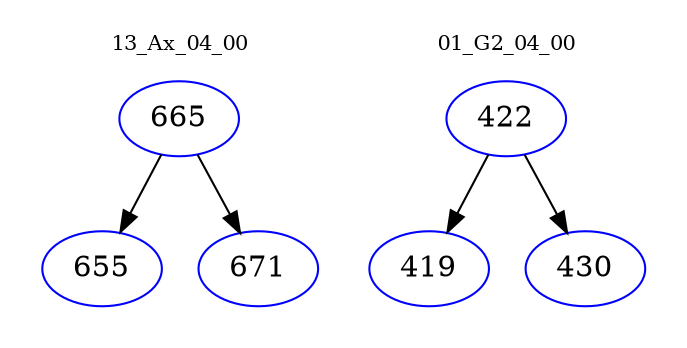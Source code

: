 digraph{
subgraph cluster_0 {
color = white
label = "13_Ax_04_00";
fontsize=10;
T0_665 [label="665", color="blue"]
T0_665 -> T0_655 [color="black"]
T0_655 [label="655", color="blue"]
T0_665 -> T0_671 [color="black"]
T0_671 [label="671", color="blue"]
}
subgraph cluster_1 {
color = white
label = "01_G2_04_00";
fontsize=10;
T1_422 [label="422", color="blue"]
T1_422 -> T1_419 [color="black"]
T1_419 [label="419", color="blue"]
T1_422 -> T1_430 [color="black"]
T1_430 [label="430", color="blue"]
}
}
